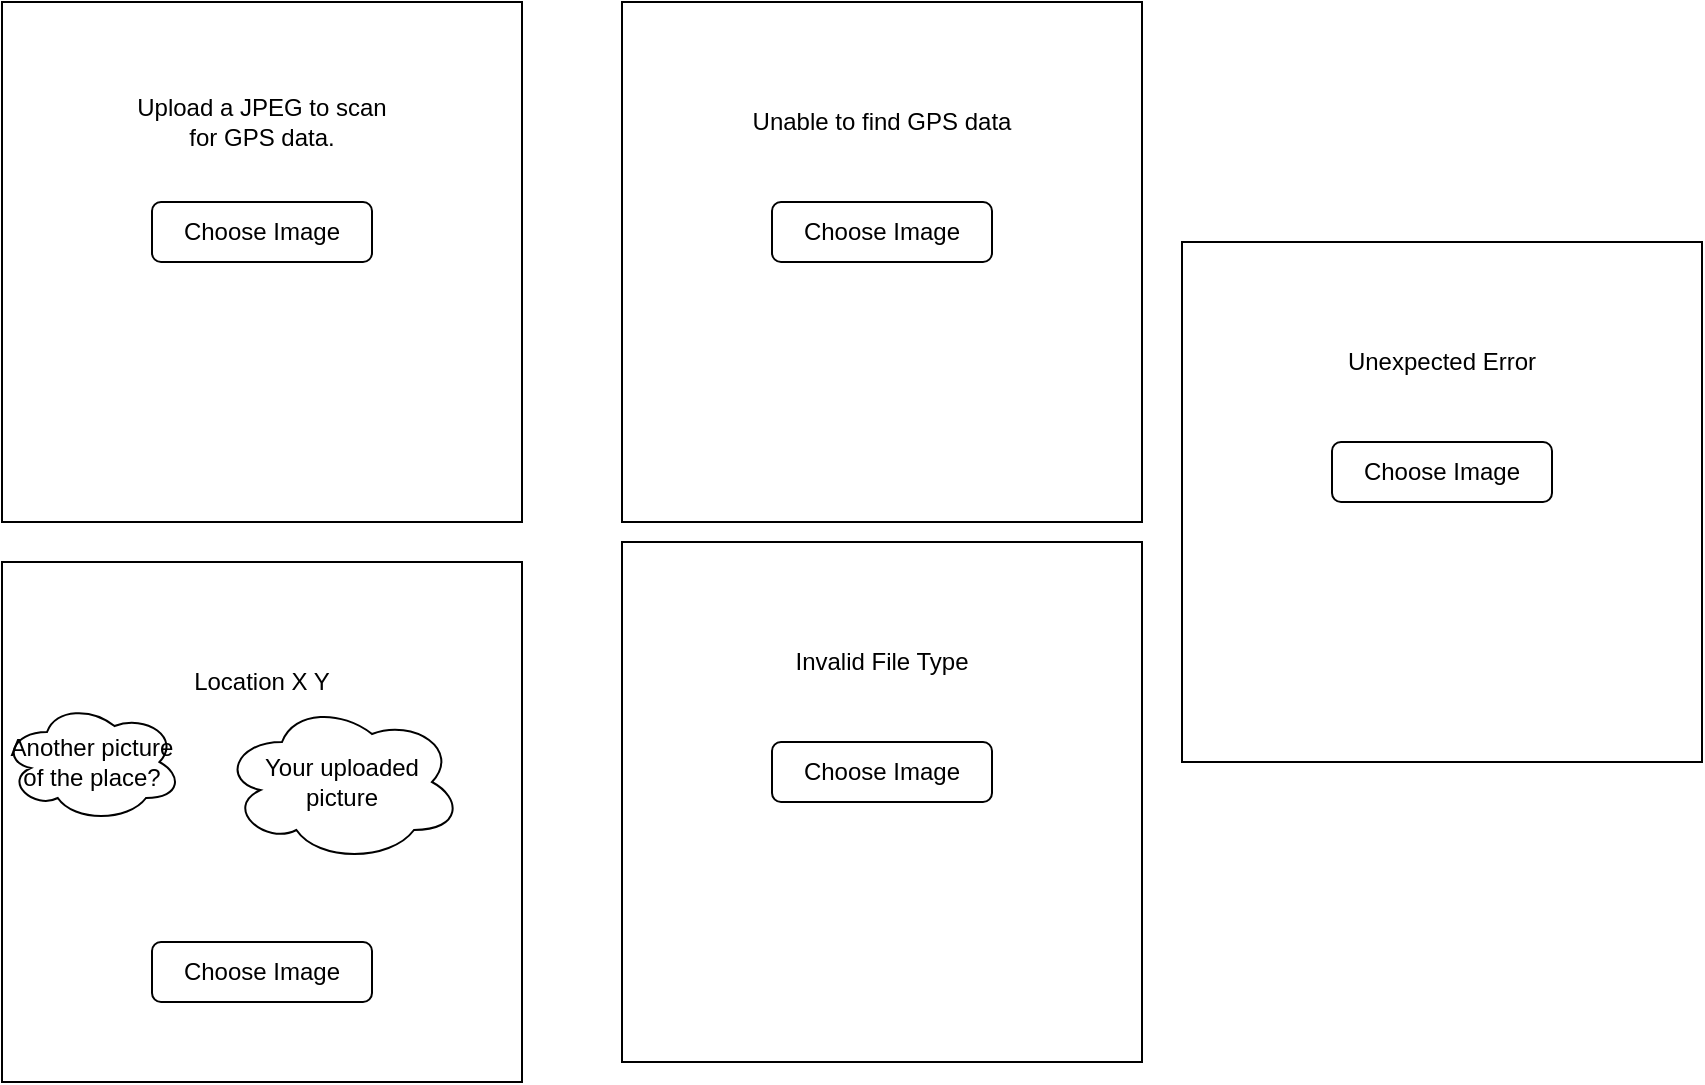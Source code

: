 <mxfile version="19.0.1" type="device"><diagram id="A5QbuTs8kPw_y17j-jwA" name="Page-1"><mxGraphModel dx="988" dy="644" grid="1" gridSize="10" guides="1" tooltips="1" connect="1" arrows="1" fold="1" page="1" pageScale="1" pageWidth="850" pageHeight="1100" math="0" shadow="0"><root><mxCell id="0"/><mxCell id="1" parent="0"/><mxCell id="Hyi74Rilv5WSvNO18HAr-1" value="" style="whiteSpace=wrap;html=1;aspect=fixed;" vertex="1" parent="1"><mxGeometry x="50" y="50" width="260" height="260" as="geometry"/></mxCell><mxCell id="Hyi74Rilv5WSvNO18HAr-3" value="Upload a JPEG to scan for GPS data." style="text;html=1;strokeColor=none;fillColor=none;align=center;verticalAlign=middle;whiteSpace=wrap;rounded=0;" vertex="1" parent="1"><mxGeometry x="110" y="90" width="140" height="40" as="geometry"/></mxCell><mxCell id="Hyi74Rilv5WSvNO18HAr-4" value="Choose Image" style="rounded=1;whiteSpace=wrap;html=1;" vertex="1" parent="1"><mxGeometry x="125" y="150" width="110" height="30" as="geometry"/></mxCell><mxCell id="Hyi74Rilv5WSvNO18HAr-6" value="" style="whiteSpace=wrap;html=1;aspect=fixed;" vertex="1" parent="1"><mxGeometry x="360" y="50" width="260" height="260" as="geometry"/></mxCell><mxCell id="Hyi74Rilv5WSvNO18HAr-7" value="Unable to find GPS data" style="text;html=1;strokeColor=none;fillColor=none;align=center;verticalAlign=middle;whiteSpace=wrap;rounded=0;" vertex="1" parent="1"><mxGeometry x="420" y="90" width="140" height="40" as="geometry"/></mxCell><mxCell id="Hyi74Rilv5WSvNO18HAr-8" value="Choose Image" style="rounded=1;whiteSpace=wrap;html=1;" vertex="1" parent="1"><mxGeometry x="435" y="150" width="110" height="30" as="geometry"/></mxCell><mxCell id="Hyi74Rilv5WSvNO18HAr-9" value="" style="whiteSpace=wrap;html=1;aspect=fixed;" vertex="1" parent="1"><mxGeometry x="50" y="330" width="260" height="260" as="geometry"/></mxCell><mxCell id="Hyi74Rilv5WSvNO18HAr-10" value="Location X Y" style="text;html=1;strokeColor=none;fillColor=none;align=center;verticalAlign=middle;whiteSpace=wrap;rounded=0;" vertex="1" parent="1"><mxGeometry x="110" y="370" width="140" height="40" as="geometry"/></mxCell><mxCell id="Hyi74Rilv5WSvNO18HAr-11" value="Choose Image" style="rounded=1;whiteSpace=wrap;html=1;" vertex="1" parent="1"><mxGeometry x="125" y="520" width="110" height="30" as="geometry"/></mxCell><mxCell id="Hyi74Rilv5WSvNO18HAr-13" value="Another picture of the place?" style="ellipse;shape=cloud;whiteSpace=wrap;html=1;" vertex="1" parent="1"><mxGeometry x="50" y="400" width="90" height="60" as="geometry"/></mxCell><mxCell id="Hyi74Rilv5WSvNO18HAr-14" value="Your uploaded &lt;br&gt;picture" style="ellipse;shape=cloud;whiteSpace=wrap;html=1;" vertex="1" parent="1"><mxGeometry x="160" y="400" width="120" height="80" as="geometry"/></mxCell><mxCell id="Hyi74Rilv5WSvNO18HAr-15" value="" style="whiteSpace=wrap;html=1;aspect=fixed;" vertex="1" parent="1"><mxGeometry x="360" y="320" width="260" height="260" as="geometry"/></mxCell><mxCell id="Hyi74Rilv5WSvNO18HAr-16" value="Invalid File Type" style="text;html=1;strokeColor=none;fillColor=none;align=center;verticalAlign=middle;whiteSpace=wrap;rounded=0;" vertex="1" parent="1"><mxGeometry x="420" y="360" width="140" height="40" as="geometry"/></mxCell><mxCell id="Hyi74Rilv5WSvNO18HAr-17" value="Choose Image" style="rounded=1;whiteSpace=wrap;html=1;" vertex="1" parent="1"><mxGeometry x="435" y="420" width="110" height="30" as="geometry"/></mxCell><mxCell id="Hyi74Rilv5WSvNO18HAr-18" value="" style="whiteSpace=wrap;html=1;aspect=fixed;" vertex="1" parent="1"><mxGeometry x="640" y="170" width="260" height="260" as="geometry"/></mxCell><mxCell id="Hyi74Rilv5WSvNO18HAr-19" value="Unexpected Error" style="text;html=1;strokeColor=none;fillColor=none;align=center;verticalAlign=middle;whiteSpace=wrap;rounded=0;" vertex="1" parent="1"><mxGeometry x="700" y="210" width="140" height="40" as="geometry"/></mxCell><mxCell id="Hyi74Rilv5WSvNO18HAr-20" value="Choose Image" style="rounded=1;whiteSpace=wrap;html=1;" vertex="1" parent="1"><mxGeometry x="715" y="270" width="110" height="30" as="geometry"/></mxCell></root></mxGraphModel></diagram></mxfile>